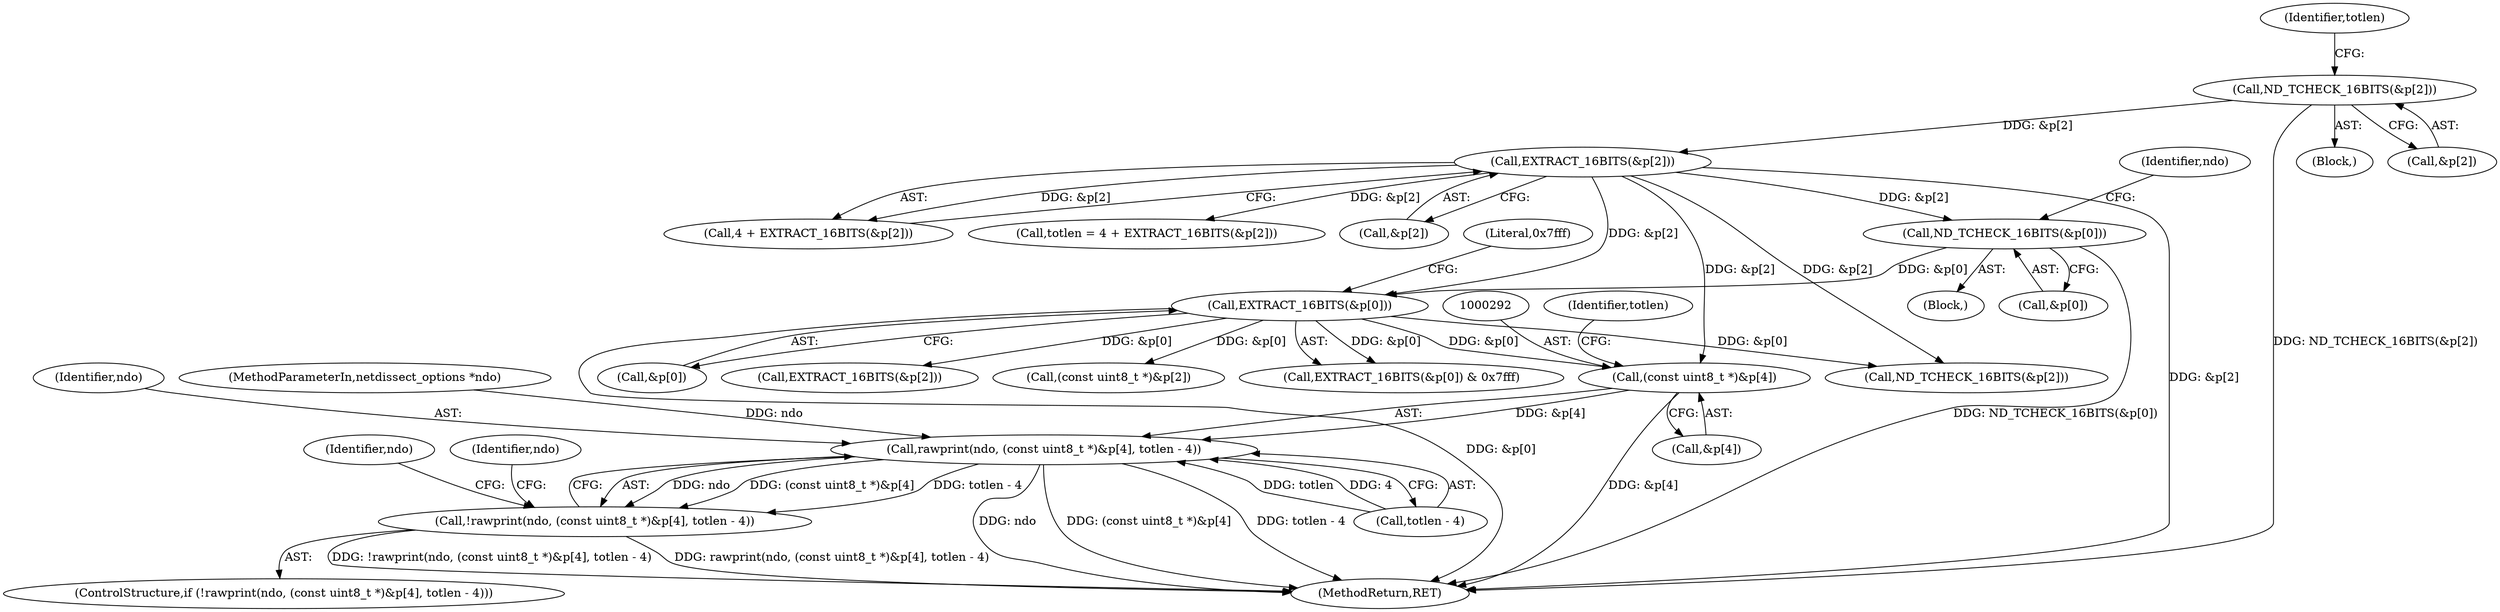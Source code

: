 digraph "0_tcpdump_e0a5a02b0fc1900a69d6c37ed0aab36fb8494e6d_0@array" {
"1000291" [label="(Call,(const uint8_t *)&p[4])"];
"1000166" [label="(Call,EXTRACT_16BITS(&p[0]))"];
"1000154" [label="(Call,ND_TCHECK_16BITS(&p[0]))"];
"1000134" [label="(Call,EXTRACT_16BITS(&p[2]))"];
"1000125" [label="(Call,ND_TCHECK_16BITS(&p[2]))"];
"1000289" [label="(Call,rawprint(ndo, (const uint8_t *)&p[4], totlen - 4))"];
"1000288" [label="(Call,!rawprint(ndo, (const uint8_t *)&p[4], totlen - 4))"];
"1000154" [label="(Call,ND_TCHECK_16BITS(&p[0]))"];
"1000135" [label="(Call,&p[2])"];
"1000287" [label="(ControlStructure,if (!rawprint(ndo, (const uint8_t *)&p[4], totlen - 4)))"];
"1000101" [label="(MethodParameterIn,netdissect_options *ndo)"];
"1000155" [label="(Call,&p[0])"];
"1000293" [label="(Call,&p[4])"];
"1000298" [label="(Identifier,totlen)"];
"1000171" [label="(Literal,0x7fff)"];
"1000166" [label="(Call,EXTRACT_16BITS(&p[0]))"];
"1000317" [label="(MethodReturn,RET)"];
"1000219" [label="(Call,EXTRACT_16BITS(&p[2]))"];
"1000161" [label="(Identifier,ndo)"];
"1000308" [label="(Identifier,ndo)"];
"1000125" [label="(Call,ND_TCHECK_16BITS(&p[2]))"];
"1000131" [label="(Identifier,totlen)"];
"1000288" [label="(Call,!rawprint(ndo, (const uint8_t *)&p[4], totlen - 4))"];
"1000289" [label="(Call,rawprint(ndo, (const uint8_t *)&p[4], totlen - 4))"];
"1000290" [label="(Identifier,ndo)"];
"1000264" [label="(Call,(const uint8_t *)&p[2])"];
"1000132" [label="(Call,4 + EXTRACT_16BITS(&p[2]))"];
"1000212" [label="(Call,ND_TCHECK_16BITS(&p[2]))"];
"1000165" [label="(Call,EXTRACT_16BITS(&p[0]) & 0x7fff)"];
"1000291" [label="(Call,(const uint8_t *)&p[4])"];
"1000106" [label="(Block,)"];
"1000303" [label="(Identifier,ndo)"];
"1000130" [label="(Call,totlen = 4 + EXTRACT_16BITS(&p[2]))"];
"1000124" [label="(Block,)"];
"1000126" [label="(Call,&p[2])"];
"1000167" [label="(Call,&p[0])"];
"1000134" [label="(Call,EXTRACT_16BITS(&p[2]))"];
"1000297" [label="(Call,totlen - 4)"];
"1000291" -> "1000289"  [label="AST: "];
"1000291" -> "1000293"  [label="CFG: "];
"1000292" -> "1000291"  [label="AST: "];
"1000293" -> "1000291"  [label="AST: "];
"1000298" -> "1000291"  [label="CFG: "];
"1000291" -> "1000317"  [label="DDG: &p[4]"];
"1000291" -> "1000289"  [label="DDG: &p[4]"];
"1000166" -> "1000291"  [label="DDG: &p[0]"];
"1000134" -> "1000291"  [label="DDG: &p[2]"];
"1000166" -> "1000165"  [label="AST: "];
"1000166" -> "1000167"  [label="CFG: "];
"1000167" -> "1000166"  [label="AST: "];
"1000171" -> "1000166"  [label="CFG: "];
"1000166" -> "1000317"  [label="DDG: &p[0]"];
"1000166" -> "1000165"  [label="DDG: &p[0]"];
"1000154" -> "1000166"  [label="DDG: &p[0]"];
"1000134" -> "1000166"  [label="DDG: &p[2]"];
"1000166" -> "1000212"  [label="DDG: &p[0]"];
"1000166" -> "1000219"  [label="DDG: &p[0]"];
"1000166" -> "1000264"  [label="DDG: &p[0]"];
"1000154" -> "1000106"  [label="AST: "];
"1000154" -> "1000155"  [label="CFG: "];
"1000155" -> "1000154"  [label="AST: "];
"1000161" -> "1000154"  [label="CFG: "];
"1000154" -> "1000317"  [label="DDG: ND_TCHECK_16BITS(&p[0])"];
"1000134" -> "1000154"  [label="DDG: &p[2]"];
"1000134" -> "1000132"  [label="AST: "];
"1000134" -> "1000135"  [label="CFG: "];
"1000135" -> "1000134"  [label="AST: "];
"1000132" -> "1000134"  [label="CFG: "];
"1000134" -> "1000317"  [label="DDG: &p[2]"];
"1000134" -> "1000130"  [label="DDG: &p[2]"];
"1000134" -> "1000132"  [label="DDG: &p[2]"];
"1000125" -> "1000134"  [label="DDG: &p[2]"];
"1000134" -> "1000212"  [label="DDG: &p[2]"];
"1000125" -> "1000124"  [label="AST: "];
"1000125" -> "1000126"  [label="CFG: "];
"1000126" -> "1000125"  [label="AST: "];
"1000131" -> "1000125"  [label="CFG: "];
"1000125" -> "1000317"  [label="DDG: ND_TCHECK_16BITS(&p[2])"];
"1000289" -> "1000288"  [label="AST: "];
"1000289" -> "1000297"  [label="CFG: "];
"1000290" -> "1000289"  [label="AST: "];
"1000297" -> "1000289"  [label="AST: "];
"1000288" -> "1000289"  [label="CFG: "];
"1000289" -> "1000317"  [label="DDG: ndo"];
"1000289" -> "1000317"  [label="DDG: (const uint8_t *)&p[4]"];
"1000289" -> "1000317"  [label="DDG: totlen - 4"];
"1000289" -> "1000288"  [label="DDG: ndo"];
"1000289" -> "1000288"  [label="DDG: (const uint8_t *)&p[4]"];
"1000289" -> "1000288"  [label="DDG: totlen - 4"];
"1000101" -> "1000289"  [label="DDG: ndo"];
"1000297" -> "1000289"  [label="DDG: totlen"];
"1000297" -> "1000289"  [label="DDG: 4"];
"1000288" -> "1000287"  [label="AST: "];
"1000303" -> "1000288"  [label="CFG: "];
"1000308" -> "1000288"  [label="CFG: "];
"1000288" -> "1000317"  [label="DDG: rawprint(ndo, (const uint8_t *)&p[4], totlen - 4)"];
"1000288" -> "1000317"  [label="DDG: !rawprint(ndo, (const uint8_t *)&p[4], totlen - 4)"];
}
